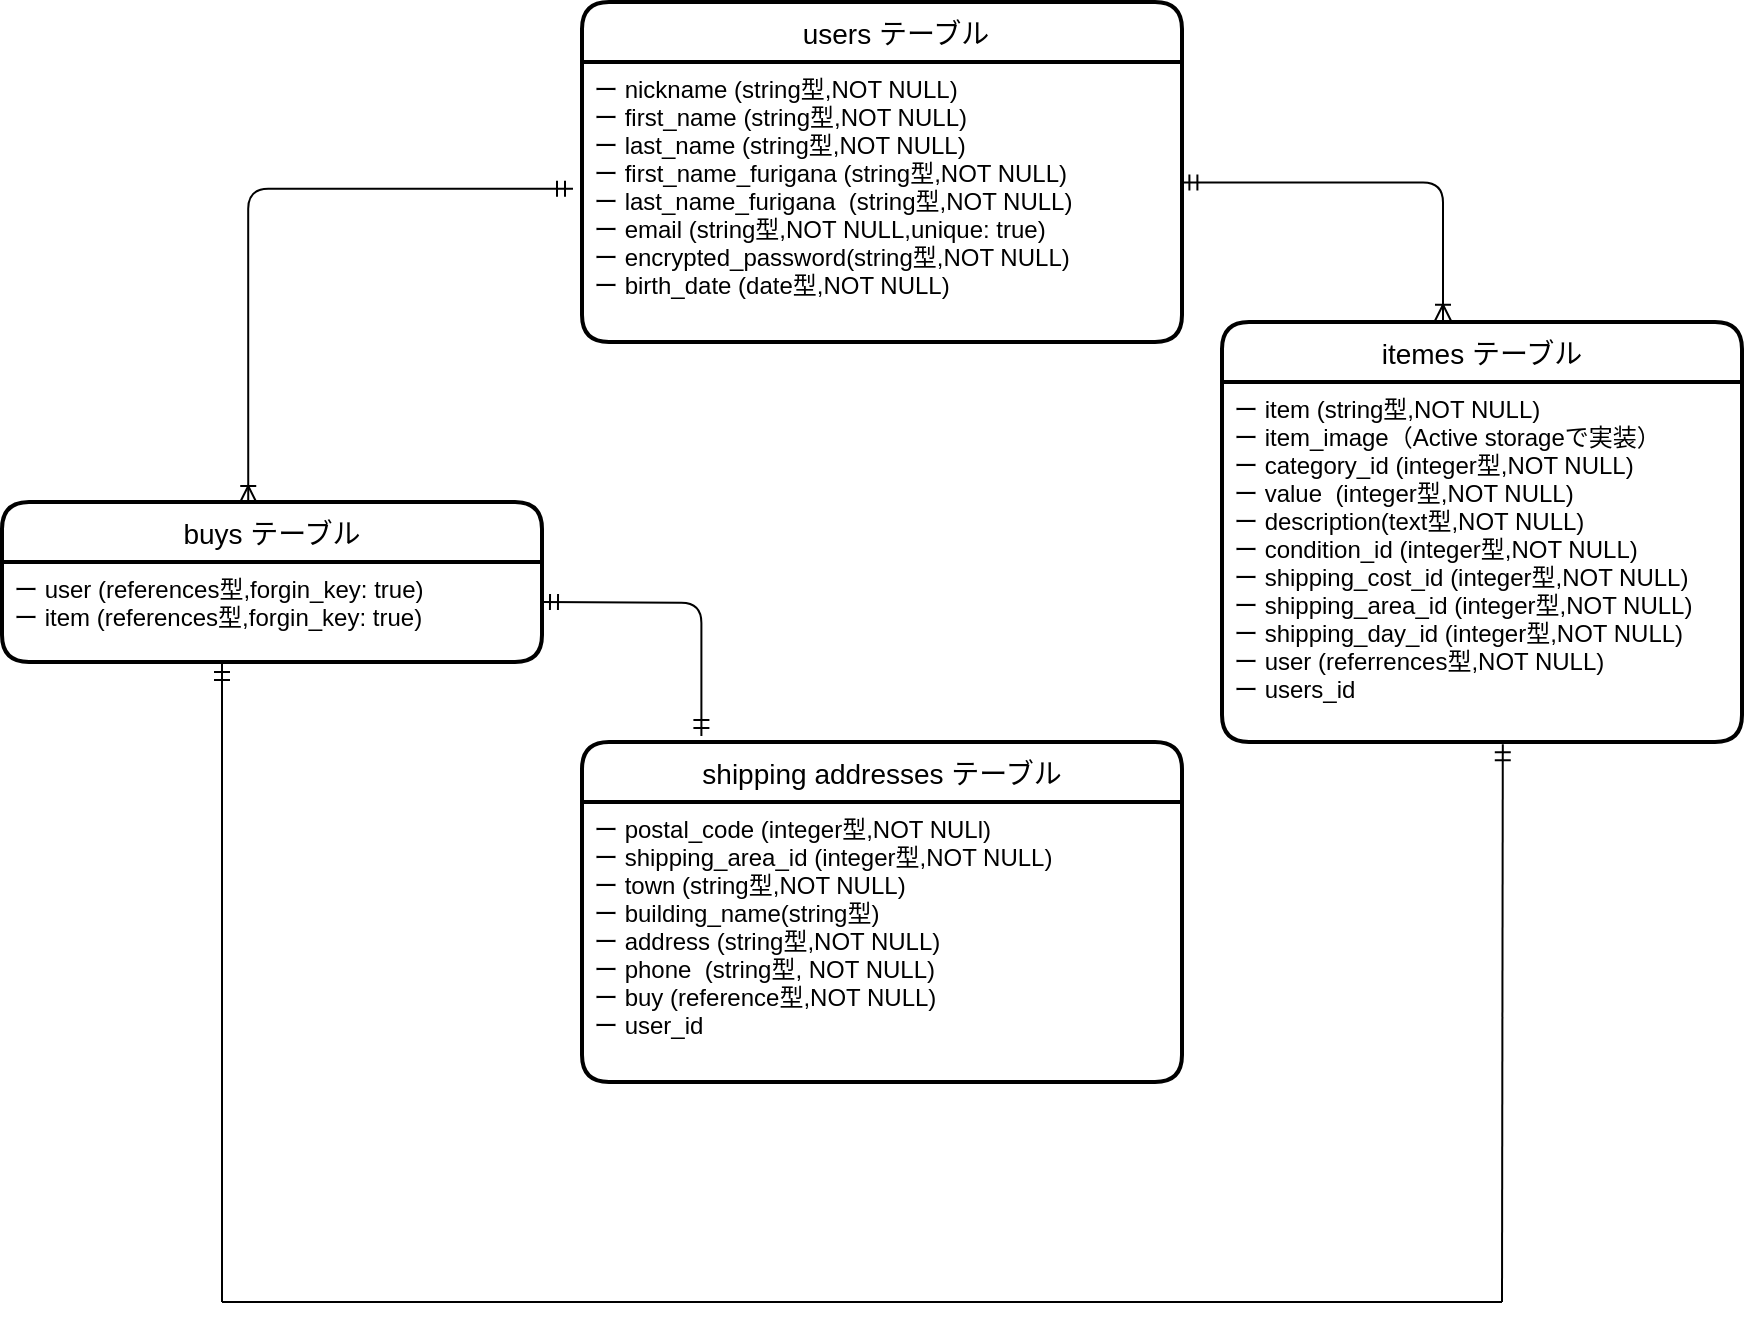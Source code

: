 <mxfile>
    <diagram id="SYEl7PSuo9IDq5mlb7Oi" name="ページ1">
        <mxGraphModel dx="1968" dy="687" grid="1" gridSize="10" guides="1" tooltips="1" connect="1" arrows="1" fold="1" page="1" pageScale="1" pageWidth="827" pageHeight="1169" math="0" shadow="0">
            <root>
                <mxCell id="0"/>
                <mxCell id="1" parent="0"/>
                <mxCell id="2" value="　users テーブル" style="swimlane;childLayout=stackLayout;horizontal=1;startSize=30;horizontalStack=0;rounded=1;fontSize=14;fontStyle=0;strokeWidth=2;resizeParent=0;resizeLast=1;shadow=0;dashed=0;align=center;" parent="1" vertex="1">
                    <mxGeometry x="20" y="30" width="300" height="170" as="geometry"/>
                </mxCell>
                <mxCell id="uyFYTrAPoLMAyDlFunJu-29" value="ー nickname (string型,NOT NULL)&#10;ー first_name (string型,NOT NULL)&#10;ー last_name (string型,NOT NULL)&#10;ー first_name_furigana (string型,NOT NULL)&#10;ー last_name_furigana  (string型,NOT NULL)&#10;ー email (string型,NOT NULL,unique: true)&#10;ー encrypted_password(string型,NOT NULL)&#10;ー birth_date (date型,NOT NULL)&#10;" style="text;strokeColor=none;fillColor=none;spacingLeft=4;spacingRight=4;overflow=hidden;rotatable=0;points=[[0,0.5],[1,0.5]];portConstraint=eastwest;fontSize=12;" parent="2" vertex="1">
                    <mxGeometry y="30" width="300" height="140" as="geometry"/>
                </mxCell>
                <mxCell id="uyFYTrAPoLMAyDlFunJu-45" style="edgeStyle=orthogonalEdgeStyle;rounded=0;orthogonalLoop=1;jettySize=auto;html=1;exitX=1;exitY=0.5;exitDx=0;exitDy=0;" parent="2" edge="1">
                    <mxGeometry relative="1" as="geometry">
                        <mxPoint x="350" y="105" as="sourcePoint"/>
                        <mxPoint x="350" y="105" as="targetPoint"/>
                    </mxGeometry>
                </mxCell>
                <mxCell id="6" value="buys テーブル" style="swimlane;childLayout=stackLayout;horizontal=1;startSize=30;horizontalStack=0;rounded=1;fontSize=14;fontStyle=0;strokeWidth=2;resizeParent=0;resizeLast=1;shadow=0;dashed=0;align=center;" parent="1" vertex="1">
                    <mxGeometry x="-270" y="280" width="270" height="80" as="geometry"/>
                </mxCell>
                <mxCell id="uyFYTrAPoLMAyDlFunJu-42" value="ー user (references型,forgin_key: true)  &#10;ー item (references型,forgin_key: true)   &#10;" style="text;strokeColor=none;fillColor=none;spacingLeft=4;spacingRight=4;overflow=hidden;rotatable=0;points=[[0,0.5],[1,0.5]];portConstraint=eastwest;fontSize=12;" parent="6" vertex="1">
                    <mxGeometry y="30" width="270" height="50" as="geometry"/>
                </mxCell>
                <mxCell id="8" value="itemes テーブル" style="swimlane;childLayout=stackLayout;horizontal=1;startSize=30;horizontalStack=0;rounded=1;fontSize=14;fontStyle=0;strokeWidth=2;resizeParent=0;resizeLast=1;shadow=0;dashed=0;align=center;" parent="1" vertex="1">
                    <mxGeometry x="340" y="190" width="260" height="210" as="geometry"/>
                </mxCell>
                <mxCell id="uyFYTrAPoLMAyDlFunJu-36" value="ー item (string型,NOT NULL)&#10;ー item_image（Active storageで実装）&#10;ー category_id (integer型,NOT NULL)&#10;ー value  (integer型,NOT NULL)&#10;ー description(text型,NOT NULL)&#10;ー condition_id (integer型,NOT NULL)&#10;ー shipping_cost_id (integer型,NOT NULL)&#10;ー shipping_area_id (integer型,NOT NULL)&#10;ー shipping_day_id (integer型,NOT NULL)&#10;ー user (referrences型,NOT NULL)&#10;ー users_id " style="text;strokeColor=none;fillColor=none;spacingLeft=4;spacingRight=4;overflow=hidden;rotatable=0;points=[[0,0.5],[1,0.5]];portConstraint=eastwest;fontSize=12;" parent="8" vertex="1">
                    <mxGeometry y="30" width="260" height="180" as="geometry"/>
                </mxCell>
                <mxCell id="uyFYTrAPoLMAyDlFunJu-47" value="shipping addresses テーブル" style="swimlane;childLayout=stackLayout;horizontal=1;startSize=30;horizontalStack=0;rounded=1;fontSize=14;fontStyle=0;strokeWidth=2;resizeParent=0;resizeLast=1;shadow=0;dashed=0;align=center;" parent="1" vertex="1">
                    <mxGeometry x="20" y="400" width="300" height="170" as="geometry"/>
                </mxCell>
                <mxCell id="uyFYTrAPoLMAyDlFunJu-51" value="ー postal_code (integer型,NOT NULl)&#10;ー shipping_area_id (integer型,NOT NULL)&#10;ー town (string型,NOT NULL)&#10;ー building_name(string型)&#10;ー address (string型,NOT NULL)&#10;ー phone  (string型, NOT NULL)&#10;ー buy (reference型,NOT NULL)&#10;ー user_id&#10;&#10;" style="text;strokeColor=none;fillColor=none;spacingLeft=4;spacingRight=4;overflow=hidden;rotatable=0;points=[[0,0.5],[1,0.5]];portConstraint=eastwest;fontSize=12;" parent="uyFYTrAPoLMAyDlFunJu-47" vertex="1">
                    <mxGeometry y="30" width="300" height="140" as="geometry"/>
                </mxCell>
                <mxCell id="uyFYTrAPoLMAyDlFunJu-60" style="edgeStyle=orthogonalEdgeStyle;rounded=0;orthogonalLoop=1;jettySize=auto;html=1;exitX=1;exitY=0.5;exitDx=0;exitDy=0;" parent="uyFYTrAPoLMAyDlFunJu-47" source="uyFYTrAPoLMAyDlFunJu-51" target="uyFYTrAPoLMAyDlFunJu-51" edge="1">
                    <mxGeometry relative="1" as="geometry"/>
                </mxCell>
                <mxCell id="uyFYTrAPoLMAyDlFunJu-58" value="" style="fontSize=12;html=1;endArrow=ERoneToMany;startArrow=ERmandOne;edgeStyle=orthogonalEdgeStyle;elbow=vertical;exitX=-0.015;exitY=0.453;exitDx=0;exitDy=0;exitPerimeter=0;entryX=0.456;entryY=0;entryDx=0;entryDy=0;entryPerimeter=0;" parent="1" target="6" edge="1" source="uyFYTrAPoLMAyDlFunJu-29">
                    <mxGeometry width="100" height="100" relative="1" as="geometry">
                        <mxPoint x="-30" y="119.67" as="sourcePoint"/>
                        <mxPoint x="-276" y="230" as="targetPoint"/>
                    </mxGeometry>
                </mxCell>
                <mxCell id="uyFYTrAPoLMAyDlFunJu-59" value="" style="edgeStyle=orthogonalEdgeStyle;fontSize=12;html=1;endArrow=ERoneToMany;startArrow=ERmandOne;entryX=0.425;entryY=-0.003;entryDx=0;entryDy=0;entryPerimeter=0;exitX=0.999;exitY=0.43;exitDx=0;exitDy=0;exitPerimeter=0;" parent="1" target="8" edge="1" source="uyFYTrAPoLMAyDlFunJu-29">
                    <mxGeometry width="100" height="100" relative="1" as="geometry">
                        <mxPoint x="320" y="120" as="sourcePoint"/>
                        <mxPoint x="520" y="120" as="targetPoint"/>
                    </mxGeometry>
                </mxCell>
                <mxCell id="uyFYTrAPoLMAyDlFunJu-63" value="" style="fontSize=12;html=1;endArrow=ERmandOne;" parent="1" edge="1">
                    <mxGeometry width="100" height="100" relative="1" as="geometry">
                        <mxPoint x="-160" y="680" as="sourcePoint"/>
                        <mxPoint x="-160" y="361" as="targetPoint"/>
                    </mxGeometry>
                </mxCell>
                <mxCell id="uyFYTrAPoLMAyDlFunJu-64" value="" style="endArrow=none;html=1;rounded=0;" parent="1" edge="1">
                    <mxGeometry relative="1" as="geometry">
                        <mxPoint x="-160" y="680" as="sourcePoint"/>
                        <mxPoint x="480" y="680" as="targetPoint"/>
                    </mxGeometry>
                </mxCell>
                <mxCell id="uyFYTrAPoLMAyDlFunJu-65" value="" style="fontSize=12;html=1;endArrow=ERmandOne;entryX=0.54;entryY=1.006;entryDx=0;entryDy=0;entryPerimeter=0;" parent="1" target="uyFYTrAPoLMAyDlFunJu-36" edge="1">
                    <mxGeometry width="100" height="100" relative="1" as="geometry">
                        <mxPoint x="480" y="680" as="sourcePoint"/>
                        <mxPoint x="476" y="402" as="targetPoint"/>
                    </mxGeometry>
                </mxCell>
                <mxCell id="9" value="" style="edgeStyle=orthogonalEdgeStyle;fontSize=12;html=1;endArrow=ERmandOne;startArrow=ERmandOne;entryX=0.199;entryY=-0.018;entryDx=0;entryDy=0;entryPerimeter=0;" edge="1" parent="1" target="uyFYTrAPoLMAyDlFunJu-47">
                    <mxGeometry width="100" height="100" relative="1" as="geometry">
                        <mxPoint y="330" as="sourcePoint"/>
                        <mxPoint x="80" y="380" as="targetPoint"/>
                    </mxGeometry>
                </mxCell>
            </root>
        </mxGraphModel>
    </diagram>
    <diagram id="aNYOwCyMapcavlJffrzg" name="ページ2">
        &#xa;
        <mxGraphModel dx="1426" dy="859" grid="1" gridSize="10" guides="1" tooltips="1" connect="1" arrows="1" fold="1" page="1" pageScale="1" pageWidth="827" pageHeight="1169" math="0" shadow="0">
            &#xa;
            <root>
                &#xa;
                <mxCell id="dnpXf8lpCVybjofe9ce7-0"/>
                &#xa;
                <mxCell id="dnpXf8lpCVybjofe9ce7-1" parent="dnpXf8lpCVybjofe9ce7-0"/>
                &#xa;
            </root>
            &#xa;
        </mxGraphModel>
        &#xa;
    </diagram>
</mxfile>